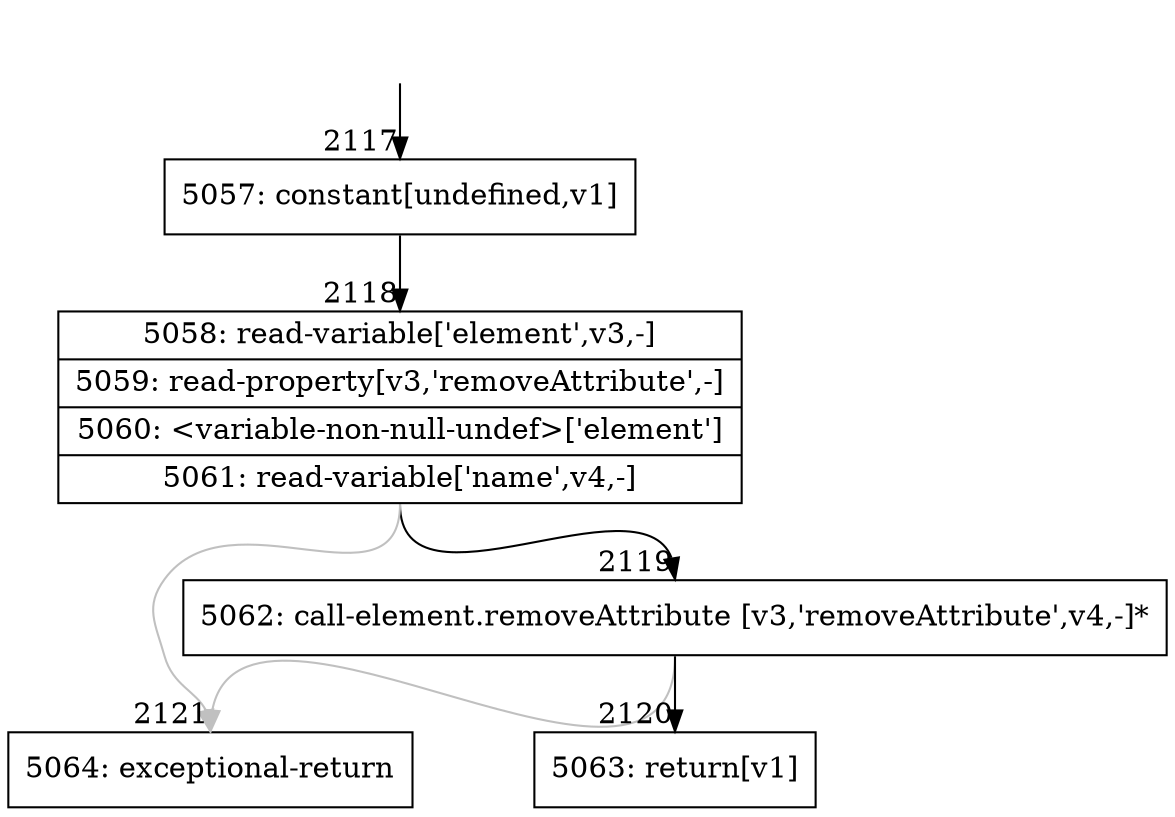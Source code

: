 digraph {
rankdir="TD"
BB_entry163[shape=none,label=""];
BB_entry163 -> BB2117 [tailport=s, headport=n, headlabel="    2117"]
BB2117 [shape=record label="{5057: constant[undefined,v1]}" ] 
BB2117 -> BB2118 [tailport=s, headport=n, headlabel="      2118"]
BB2118 [shape=record label="{5058: read-variable['element',v3,-]|5059: read-property[v3,'removeAttribute',-]|5060: \<variable-non-null-undef\>['element']|5061: read-variable['name',v4,-]}" ] 
BB2118 -> BB2119 [tailport=s, headport=n, headlabel="      2119"]
BB2118 -> BB2121 [tailport=s, headport=n, color=gray, headlabel="      2121"]
BB2119 [shape=record label="{5062: call-element.removeAttribute [v3,'removeAttribute',v4,-]*}" ] 
BB2119 -> BB2120 [tailport=s, headport=n, headlabel="      2120"]
BB2119 -> BB2121 [tailport=s, headport=n, color=gray]
BB2120 [shape=record label="{5063: return[v1]}" ] 
BB2121 [shape=record label="{5064: exceptional-return}" ] 
//#$~ 3091
}
